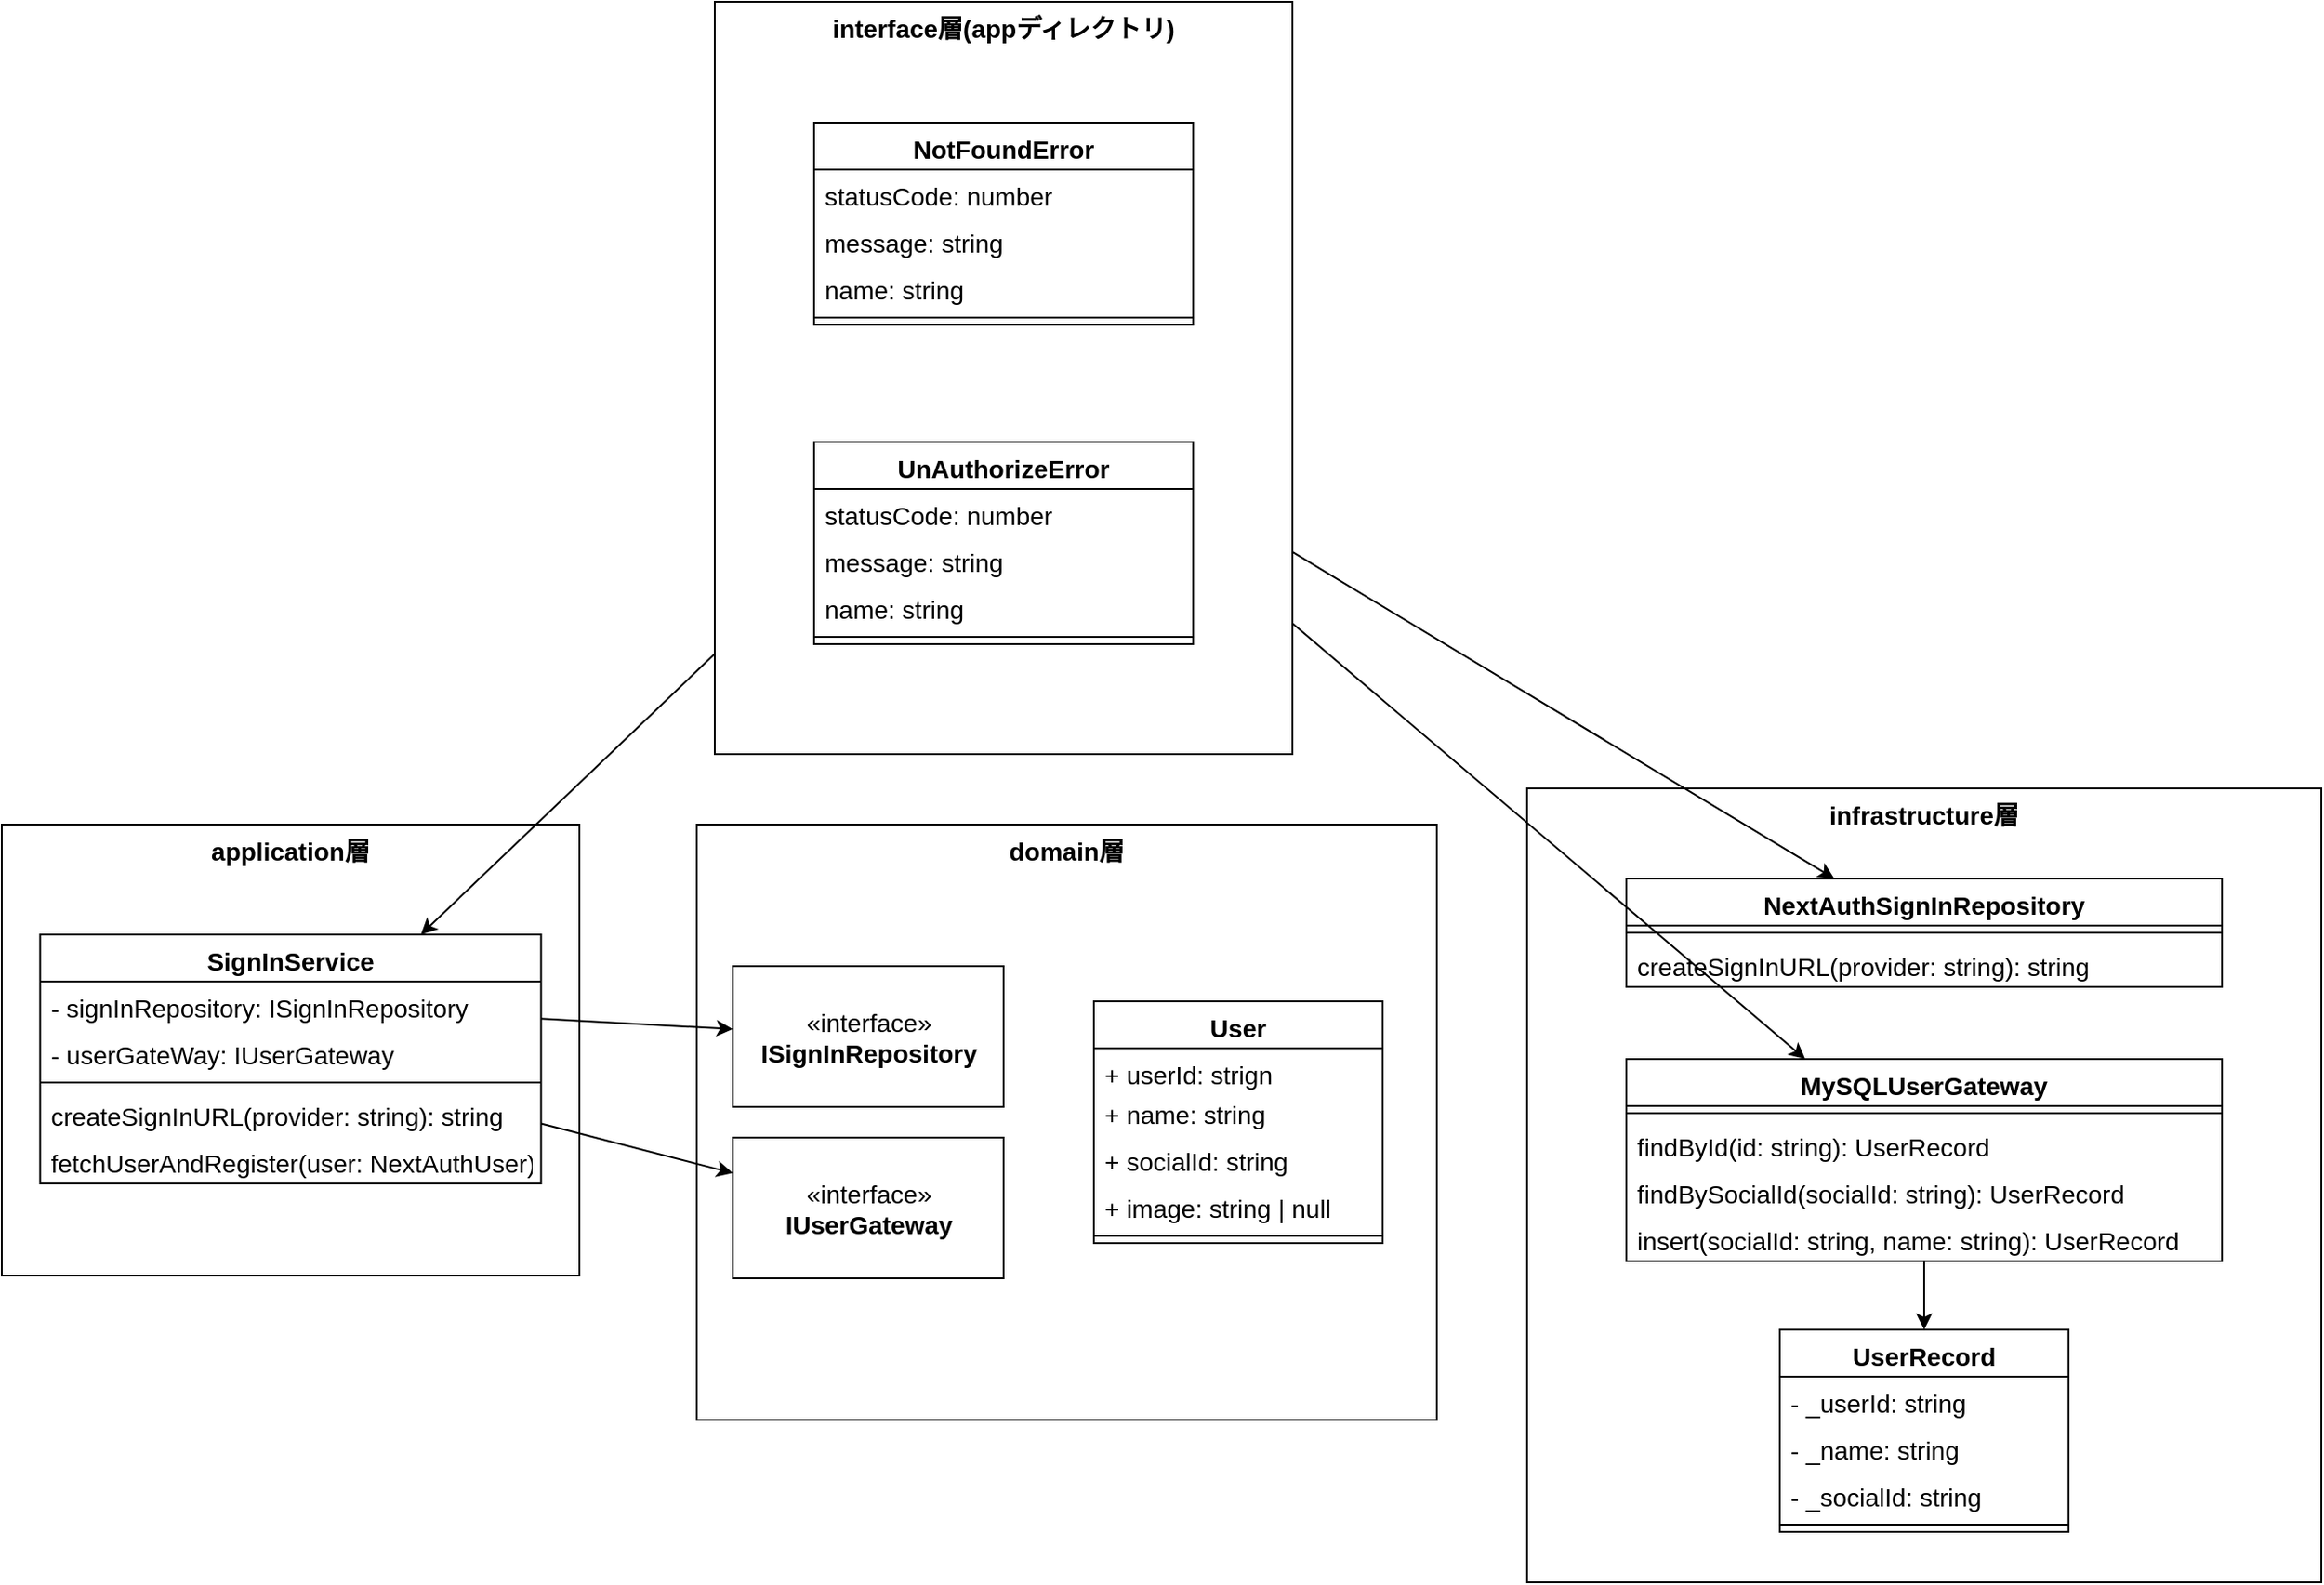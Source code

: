 <mxfile>
    <diagram id="TqiMSoc-IA8S14i54ej_" name="ページ1">
        <mxGraphModel dx="2308" dy="1097" grid="1" gridSize="10" guides="1" tooltips="1" connect="1" arrows="1" fold="1" page="1" pageScale="1" pageWidth="1169" pageHeight="827" math="0" shadow="0">
            <root>
                <mxCell id="0"/>
                <mxCell id="1" parent="0"/>
                <mxCell id="75" style="edgeStyle=none;html=1;fontSize=14;" edge="1" parent="1" source="2" target="69">
                    <mxGeometry relative="1" as="geometry"/>
                </mxCell>
                <mxCell id="76" style="edgeStyle=none;html=1;fontSize=14;" edge="1" parent="1" source="2" target="61">
                    <mxGeometry relative="1" as="geometry"/>
                </mxCell>
                <mxCell id="77" style="edgeStyle=none;html=1;fontSize=14;" edge="1" parent="1" source="2" target="33">
                    <mxGeometry relative="1" as="geometry"/>
                </mxCell>
                <mxCell id="2" value="&lt;font size=&quot;1&quot;&gt;&lt;b style=&quot;font-size: 14px;&quot;&gt;interface層(appディレクトリ)&lt;/b&gt;&lt;/font&gt;" style="rounded=0;whiteSpace=wrap;html=1;fillColor=none;verticalAlign=top;" vertex="1" parent="1">
                    <mxGeometry x="935" y="414" width="320" height="417" as="geometry"/>
                </mxCell>
                <mxCell id="3" value="application層" style="rounded=0;whiteSpace=wrap;html=1;fillColor=none;fontStyle=1;fontSize=14;verticalAlign=top;" vertex="1" parent="1">
                    <mxGeometry x="540" y="870" width="320" height="250" as="geometry"/>
                </mxCell>
                <mxCell id="4" value="&lt;b&gt;&lt;font style=&quot;font-size: 14px;&quot;&gt;infrastructure層&lt;/font&gt;&lt;/b&gt;" style="rounded=0;whiteSpace=wrap;html=1;fillColor=none;verticalAlign=top;" vertex="1" parent="1">
                    <mxGeometry x="1385" y="850" width="440" height="440" as="geometry"/>
                </mxCell>
                <mxCell id="6" value="NotFoundError" style="swimlane;fontStyle=1;align=center;verticalAlign=top;childLayout=stackLayout;horizontal=1;startSize=26;horizontalStack=0;resizeParent=1;resizeParentMax=0;resizeLast=0;collapsible=1;marginBottom=0;fontSize=14;fillColor=none;" vertex="1" parent="1">
                    <mxGeometry x="990" y="481" width="210" height="112" as="geometry"/>
                </mxCell>
                <mxCell id="7" value="statusCode: number" style="text;strokeColor=none;fillColor=none;align=left;verticalAlign=top;spacingLeft=4;spacingRight=4;overflow=hidden;rotatable=0;points=[[0,0.5],[1,0.5]];portConstraint=eastwest;fontSize=14;" vertex="1" parent="6">
                    <mxGeometry y="26" width="210" height="26" as="geometry"/>
                </mxCell>
                <mxCell id="10" value="message: string" style="text;strokeColor=none;fillColor=none;align=left;verticalAlign=top;spacingLeft=4;spacingRight=4;overflow=hidden;rotatable=0;points=[[0,0.5],[1,0.5]];portConstraint=eastwest;fontSize=14;" vertex="1" parent="6">
                    <mxGeometry y="52" width="210" height="26" as="geometry"/>
                </mxCell>
                <mxCell id="11" value="name: string" style="text;strokeColor=none;fillColor=none;align=left;verticalAlign=top;spacingLeft=4;spacingRight=4;overflow=hidden;rotatable=0;points=[[0,0.5],[1,0.5]];portConstraint=eastwest;fontSize=14;" vertex="1" parent="6">
                    <mxGeometry y="78" width="210" height="26" as="geometry"/>
                </mxCell>
                <mxCell id="8" value="" style="line;strokeWidth=1;fillColor=none;align=left;verticalAlign=middle;spacingTop=-1;spacingLeft=3;spacingRight=3;rotatable=0;labelPosition=right;points=[];portConstraint=eastwest;strokeColor=inherit;fontSize=14;" vertex="1" parent="6">
                    <mxGeometry y="104" width="210" height="8" as="geometry"/>
                </mxCell>
                <mxCell id="12" value="UnAuthorizeError" style="swimlane;fontStyle=1;align=center;verticalAlign=top;childLayout=stackLayout;horizontal=1;startSize=26;horizontalStack=0;resizeParent=1;resizeParentMax=0;resizeLast=0;collapsible=1;marginBottom=0;fontSize=14;fillColor=none;" vertex="1" parent="1">
                    <mxGeometry x="990" y="658" width="210" height="112" as="geometry"/>
                </mxCell>
                <mxCell id="13" value="statusCode: number" style="text;strokeColor=none;fillColor=none;align=left;verticalAlign=top;spacingLeft=4;spacingRight=4;overflow=hidden;rotatable=0;points=[[0,0.5],[1,0.5]];portConstraint=eastwest;fontSize=14;" vertex="1" parent="12">
                    <mxGeometry y="26" width="210" height="26" as="geometry"/>
                </mxCell>
                <mxCell id="14" value="message: string" style="text;strokeColor=none;fillColor=none;align=left;verticalAlign=top;spacingLeft=4;spacingRight=4;overflow=hidden;rotatable=0;points=[[0,0.5],[1,0.5]];portConstraint=eastwest;fontSize=14;" vertex="1" parent="12">
                    <mxGeometry y="52" width="210" height="26" as="geometry"/>
                </mxCell>
                <mxCell id="15" value="name: string" style="text;strokeColor=none;fillColor=none;align=left;verticalAlign=top;spacingLeft=4;spacingRight=4;overflow=hidden;rotatable=0;points=[[0,0.5],[1,0.5]];portConstraint=eastwest;fontSize=14;" vertex="1" parent="12">
                    <mxGeometry y="78" width="210" height="26" as="geometry"/>
                </mxCell>
                <mxCell id="16" value="" style="line;strokeWidth=1;fillColor=none;align=left;verticalAlign=middle;spacingTop=-1;spacingLeft=3;spacingRight=3;rotatable=0;labelPosition=right;points=[];portConstraint=eastwest;strokeColor=inherit;fontSize=14;" vertex="1" parent="12">
                    <mxGeometry y="104" width="210" height="8" as="geometry"/>
                </mxCell>
                <mxCell id="33" value="SignInService" style="swimlane;fontStyle=1;align=center;verticalAlign=top;childLayout=stackLayout;horizontal=1;startSize=26;horizontalStack=0;resizeParent=1;resizeParentMax=0;resizeLast=0;collapsible=1;marginBottom=0;fontSize=14;fillColor=none;" vertex="1" parent="1">
                    <mxGeometry x="561.25" y="931" width="277.5" height="138" as="geometry"/>
                </mxCell>
                <mxCell id="34" value="- signInRepository: ISignInRepository" style="text;strokeColor=none;fillColor=none;align=left;verticalAlign=top;spacingLeft=4;spacingRight=4;overflow=hidden;rotatable=0;points=[[0,0.5],[1,0.5]];portConstraint=eastwest;fontSize=14;" vertex="1" parent="33">
                    <mxGeometry y="26" width="277.5" height="26" as="geometry"/>
                </mxCell>
                <mxCell id="35" value="- userGateWay: IUserGateway" style="text;strokeColor=none;fillColor=none;align=left;verticalAlign=top;spacingLeft=4;spacingRight=4;overflow=hidden;rotatable=0;points=[[0,0.5],[1,0.5]];portConstraint=eastwest;fontSize=14;" vertex="1" parent="33">
                    <mxGeometry y="52" width="277.5" height="26" as="geometry"/>
                </mxCell>
                <mxCell id="37" value="" style="line;strokeWidth=1;fillColor=none;align=left;verticalAlign=middle;spacingTop=-1;spacingLeft=3;spacingRight=3;rotatable=0;labelPosition=right;points=[];portConstraint=eastwest;strokeColor=inherit;fontSize=14;" vertex="1" parent="33">
                    <mxGeometry y="78" width="277.5" height="8" as="geometry"/>
                </mxCell>
                <mxCell id="42" value="createSignInURL(provider: string): string" style="text;strokeColor=none;fillColor=none;align=left;verticalAlign=top;spacingLeft=4;spacingRight=4;overflow=hidden;rotatable=0;points=[[0,0.5],[1,0.5]];portConstraint=eastwest;fontSize=14;" vertex="1" parent="33">
                    <mxGeometry y="86" width="277.5" height="26" as="geometry"/>
                </mxCell>
                <mxCell id="43" value="fetchUserAndRegister(user: NextAuthUser)" style="text;strokeColor=none;fillColor=none;align=left;verticalAlign=top;spacingLeft=4;spacingRight=4;overflow=hidden;rotatable=0;points=[[0,0.5],[1,0.5]];portConstraint=eastwest;fontSize=14;" vertex="1" parent="33">
                    <mxGeometry y="112" width="277.5" height="26" as="geometry"/>
                </mxCell>
                <mxCell id="44" value="«interface»&lt;br&gt;&lt;b&gt;ISignInRepository&lt;/b&gt;" style="html=1;fontSize=14;fillColor=none;" vertex="1" parent="1">
                    <mxGeometry x="945" y="948.5" width="150" height="78" as="geometry"/>
                </mxCell>
                <mxCell id="45" value="«interface»&lt;br&gt;&lt;b&gt;IUserGateway&lt;/b&gt;" style="html=1;fontSize=14;fillColor=none;" vertex="1" parent="1">
                    <mxGeometry x="945" y="1043.5" width="150" height="78" as="geometry"/>
                </mxCell>
                <mxCell id="46" style="edgeStyle=none;html=1;fontSize=14;" edge="1" parent="1" source="34" target="44">
                    <mxGeometry relative="1" as="geometry"/>
                </mxCell>
                <mxCell id="47" style="edgeStyle=none;html=1;fontSize=14;" edge="1" parent="1" source="33" target="45">
                    <mxGeometry relative="1" as="geometry"/>
                </mxCell>
                <mxCell id="48" value="User" style="swimlane;fontStyle=1;align=center;verticalAlign=top;childLayout=stackLayout;horizontal=1;startSize=26;horizontalStack=0;resizeParent=1;resizeParentMax=0;resizeLast=0;collapsible=1;marginBottom=0;fontSize=14;fillColor=none;" vertex="1" parent="1">
                    <mxGeometry x="1145" y="968" width="160" height="134" as="geometry"/>
                </mxCell>
                <mxCell id="49" value="+ userId: strign" style="text;strokeColor=none;fillColor=none;align=left;verticalAlign=top;spacingLeft=4;spacingRight=4;overflow=hidden;rotatable=0;points=[[0,0.5],[1,0.5]];portConstraint=eastwest;fontSize=14;" vertex="1" parent="48">
                    <mxGeometry y="26" width="160" height="22" as="geometry"/>
                </mxCell>
                <mxCell id="52" value="+ name: string" style="text;strokeColor=none;fillColor=none;align=left;verticalAlign=top;spacingLeft=4;spacingRight=4;overflow=hidden;rotatable=0;points=[[0,0.5],[1,0.5]];portConstraint=eastwest;fontSize=14;" vertex="1" parent="48">
                    <mxGeometry y="48" width="160" height="26" as="geometry"/>
                </mxCell>
                <mxCell id="53" value="+ socialId: string" style="text;strokeColor=none;fillColor=none;align=left;verticalAlign=top;spacingLeft=4;spacingRight=4;overflow=hidden;rotatable=0;points=[[0,0.5],[1,0.5]];portConstraint=eastwest;fontSize=14;" vertex="1" parent="48">
                    <mxGeometry y="74" width="160" height="26" as="geometry"/>
                </mxCell>
                <mxCell id="54" value="+ image: string | null" style="text;strokeColor=none;fillColor=none;align=left;verticalAlign=top;spacingLeft=4;spacingRight=4;overflow=hidden;rotatable=0;points=[[0,0.5],[1,0.5]];portConstraint=eastwest;fontSize=14;" vertex="1" parent="48">
                    <mxGeometry y="100" width="160" height="26" as="geometry"/>
                </mxCell>
                <mxCell id="50" value="" style="line;strokeWidth=1;fillColor=none;align=left;verticalAlign=middle;spacingTop=-1;spacingLeft=3;spacingRight=3;rotatable=0;labelPosition=right;points=[];portConstraint=eastwest;strokeColor=inherit;fontSize=14;" vertex="1" parent="48">
                    <mxGeometry y="126" width="160" height="8" as="geometry"/>
                </mxCell>
                <mxCell id="55" value="UserRecord" style="swimlane;fontStyle=1;align=center;verticalAlign=top;childLayout=stackLayout;horizontal=1;startSize=26;horizontalStack=0;resizeParent=1;resizeParentMax=0;resizeLast=0;collapsible=1;marginBottom=0;fontSize=14;fillColor=none;" vertex="1" parent="1">
                    <mxGeometry x="1525" y="1150" width="160" height="112" as="geometry"/>
                </mxCell>
                <mxCell id="56" value="- _userId: string" style="text;strokeColor=none;fillColor=none;align=left;verticalAlign=top;spacingLeft=4;spacingRight=4;overflow=hidden;rotatable=0;points=[[0,0.5],[1,0.5]];portConstraint=eastwest;fontSize=14;" vertex="1" parent="55">
                    <mxGeometry y="26" width="160" height="26" as="geometry"/>
                </mxCell>
                <mxCell id="59" value="- _name: string" style="text;strokeColor=none;fillColor=none;align=left;verticalAlign=top;spacingLeft=4;spacingRight=4;overflow=hidden;rotatable=0;points=[[0,0.5],[1,0.5]];portConstraint=eastwest;fontSize=14;" vertex="1" parent="55">
                    <mxGeometry y="52" width="160" height="26" as="geometry"/>
                </mxCell>
                <mxCell id="60" value="- _socialId: string" style="text;strokeColor=none;fillColor=none;align=left;verticalAlign=top;spacingLeft=4;spacingRight=4;overflow=hidden;rotatable=0;points=[[0,0.5],[1,0.5]];portConstraint=eastwest;fontSize=14;" vertex="1" parent="55">
                    <mxGeometry y="78" width="160" height="26" as="geometry"/>
                </mxCell>
                <mxCell id="57" value="" style="line;strokeWidth=1;fillColor=none;align=left;verticalAlign=middle;spacingTop=-1;spacingLeft=3;spacingRight=3;rotatable=0;labelPosition=right;points=[];portConstraint=eastwest;strokeColor=inherit;fontSize=14;" vertex="1" parent="55">
                    <mxGeometry y="104" width="160" height="8" as="geometry"/>
                </mxCell>
                <mxCell id="68" style="edgeStyle=none;html=1;fontSize=14;" edge="1" parent="1" source="61" target="55">
                    <mxGeometry relative="1" as="geometry"/>
                </mxCell>
                <mxCell id="61" value="MySQLUserGateway" style="swimlane;fontStyle=1;align=center;verticalAlign=top;childLayout=stackLayout;horizontal=1;startSize=26;horizontalStack=0;resizeParent=1;resizeParentMax=0;resizeLast=0;collapsible=1;marginBottom=0;fontSize=14;fillColor=none;" vertex="1" parent="1">
                    <mxGeometry x="1440" y="1000" width="330" height="112" as="geometry"/>
                </mxCell>
                <mxCell id="65" value="" style="line;strokeWidth=1;fillColor=none;align=left;verticalAlign=middle;spacingTop=-1;spacingLeft=3;spacingRight=3;rotatable=0;labelPosition=right;points=[];portConstraint=eastwest;strokeColor=inherit;fontSize=14;" vertex="1" parent="61">
                    <mxGeometry y="26" width="330" height="8" as="geometry"/>
                </mxCell>
                <mxCell id="63" value="findById(id: string): UserRecord" style="text;strokeColor=none;fillColor=none;align=left;verticalAlign=top;spacingLeft=4;spacingRight=4;overflow=hidden;rotatable=0;points=[[0,0.5],[1,0.5]];portConstraint=eastwest;fontSize=14;" vertex="1" parent="61">
                    <mxGeometry y="34" width="330" height="26" as="geometry"/>
                </mxCell>
                <mxCell id="66" value="findBySocialId(socialId: string): UserRecord" style="text;strokeColor=none;fillColor=none;align=left;verticalAlign=top;spacingLeft=4;spacingRight=4;overflow=hidden;rotatable=0;points=[[0,0.5],[1,0.5]];portConstraint=eastwest;fontSize=14;" vertex="1" parent="61">
                    <mxGeometry y="60" width="330" height="26" as="geometry"/>
                </mxCell>
                <mxCell id="67" value="insert(socialId: string, name: string): UserRecord" style="text;strokeColor=none;fillColor=none;align=left;verticalAlign=top;spacingLeft=4;spacingRight=4;overflow=hidden;rotatable=0;points=[[0,0.5],[1,0.5]];portConstraint=eastwest;fontSize=14;" vertex="1" parent="61">
                    <mxGeometry y="86" width="330" height="26" as="geometry"/>
                </mxCell>
                <mxCell id="69" value="NextAuthSignInRepository" style="swimlane;fontStyle=1;align=center;verticalAlign=top;childLayout=stackLayout;horizontal=1;startSize=26;horizontalStack=0;resizeParent=1;resizeParentMax=0;resizeLast=0;collapsible=1;marginBottom=0;fontSize=14;fillColor=none;" vertex="1" parent="1">
                    <mxGeometry x="1440" y="900" width="330" height="60" as="geometry"/>
                </mxCell>
                <mxCell id="70" value="" style="line;strokeWidth=1;fillColor=none;align=left;verticalAlign=middle;spacingTop=-1;spacingLeft=3;spacingRight=3;rotatable=0;labelPosition=right;points=[];portConstraint=eastwest;strokeColor=inherit;fontSize=14;" vertex="1" parent="69">
                    <mxGeometry y="26" width="330" height="8" as="geometry"/>
                </mxCell>
                <mxCell id="71" value="createSignInURL(provider: string): string" style="text;strokeColor=none;fillColor=none;align=left;verticalAlign=top;spacingLeft=4;spacingRight=4;overflow=hidden;rotatable=0;points=[[0,0.5],[1,0.5]];portConstraint=eastwest;fontSize=14;" vertex="1" parent="69">
                    <mxGeometry y="34" width="330" height="26" as="geometry"/>
                </mxCell>
                <mxCell id="5" value="&lt;b&gt;&lt;font style=&quot;font-size: 14px;&quot;&gt;domain層&lt;/font&gt;&lt;/b&gt;" style="rounded=0;whiteSpace=wrap;html=1;fillColor=none;verticalAlign=top;" vertex="1" parent="1">
                    <mxGeometry x="925" y="870" width="410" height="330" as="geometry"/>
                </mxCell>
            </root>
        </mxGraphModel>
    </diagram>
</mxfile>